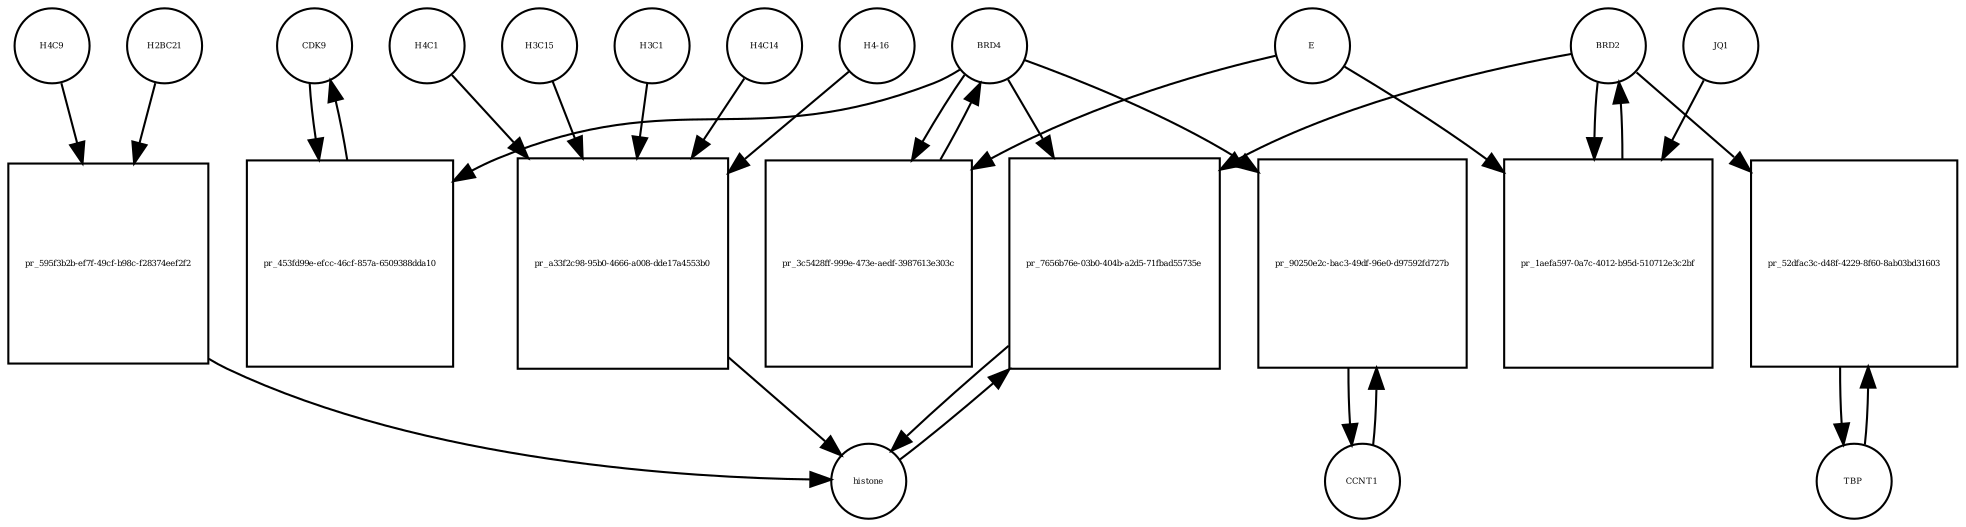 strict digraph  {
CDK9 [annotation="", bipartite=0, cls=macromolecule, fontsize=4, label=CDK9, shape=circle];
"pr_453fd99e-efcc-46cf-857a-6509388dda10" [annotation="", bipartite=1, cls=process, fontsize=4, label="pr_453fd99e-efcc-46cf-857a-6509388dda10", shape=square];
BRD4 [annotation="", bipartite=0, cls=macromolecule, fontsize=4, label=BRD4, shape=circle];
CCNT1 [annotation="", bipartite=0, cls=macromolecule, fontsize=4, label=CCNT1, shape=circle];
"pr_90250e2c-bac3-49df-96e0-d97592fd727b" [annotation="", bipartite=1, cls=process, fontsize=4, label="pr_90250e2c-bac3-49df-96e0-d97592fd727b", shape=square];
histone [annotation="", bipartite=0, cls=complex, fontsize=4, label=histone, shape=circle];
"pr_7656b76e-03b0-404b-a2d5-71fbad55735e" [annotation="", bipartite=1, cls=process, fontsize=4, label="pr_7656b76e-03b0-404b-a2d5-71fbad55735e", shape=square];
BRD2 [annotation="", bipartite=0, cls=macromolecule, fontsize=4, label=BRD2, shape=circle];
"pr_3c5428ff-999e-473e-aedf-3987613e303c" [annotation="", bipartite=1, cls=process, fontsize=4, label="pr_3c5428ff-999e-473e-aedf-3987613e303c", shape=square];
E [annotation=urn_miriam_ncbiprotein_BCD58755, bipartite=0, cls=macromolecule, fontsize=4, label=E, shape=circle];
H4C14 [annotation="", bipartite=0, cls=macromolecule, fontsize=4, label=H4C14, shape=circle];
"pr_a33f2c98-95b0-4666-a008-dde17a4553b0" [annotation="", bipartite=1, cls=process, fontsize=4, label="pr_a33f2c98-95b0-4666-a008-dde17a4553b0", shape=square];
"H4-16" [annotation="", bipartite=0, cls=macromolecule, fontsize=4, label="H4-16", shape=circle];
H4C1 [annotation="", bipartite=0, cls=macromolecule, fontsize=4, label=H4C1, shape=circle];
H3C15 [annotation="", bipartite=0, cls=macromolecule, fontsize=4, label=H3C15, shape=circle];
H3C1 [annotation="", bipartite=0, cls=macromolecule, fontsize=4, label=H3C1, shape=circle];
"pr_1aefa597-0a7c-4012-b95d-510712e3c2bf" [annotation="", bipartite=1, cls=process, fontsize=4, label="pr_1aefa597-0a7c-4012-b95d-510712e3c2bf", shape=square];
JQ1 [annotation="", bipartite=0, cls=macromolecule, fontsize=4, label=JQ1, shape=circle];
TBP [annotation="", bipartite=0, cls=macromolecule, fontsize=4, label=TBP, shape=circle];
"pr_52dfac3c-d48f-4229-8f60-8ab03bd31603" [annotation="", bipartite=1, cls=process, fontsize=4, label="pr_52dfac3c-d48f-4229-8f60-8ab03bd31603", shape=square];
H4C9 [annotation="", bipartite=0, cls=macromolecule, fontsize=4, label=H4C9, shape=circle];
"pr_595f3b2b-ef7f-49cf-b98c-f28374eef2f2" [annotation="", bipartite=1, cls=process, fontsize=4, label="pr_595f3b2b-ef7f-49cf-b98c-f28374eef2f2", shape=square];
H2BC21 [annotation="", bipartite=0, cls=macromolecule, fontsize=4, label=H2BC21, shape=circle];
CDK9 -> "pr_453fd99e-efcc-46cf-857a-6509388dda10"  [annotation="", interaction_type=consumption];
"pr_453fd99e-efcc-46cf-857a-6509388dda10" -> CDK9  [annotation="", interaction_type=production];
BRD4 -> "pr_453fd99e-efcc-46cf-857a-6509388dda10"  [annotation=urn_miriam_taxonomy_10090, interaction_type=catalysis];
BRD4 -> "pr_90250e2c-bac3-49df-96e0-d97592fd727b"  [annotation="", interaction_type=catalysis];
BRD4 -> "pr_7656b76e-03b0-404b-a2d5-71fbad55735e"  [annotation="urn_miriam_doi_10.1038%2Fnsmb.3228.|urn_miriam_doi_10.1016%2Fj.molcel.2008.01.018", interaction_type=catalysis];
BRD4 -> "pr_3c5428ff-999e-473e-aedf-3987613e303c"  [annotation="", interaction_type=consumption];
CCNT1 -> "pr_90250e2c-bac3-49df-96e0-d97592fd727b"  [annotation="", interaction_type=consumption];
"pr_90250e2c-bac3-49df-96e0-d97592fd727b" -> CCNT1  [annotation="", interaction_type=production];
histone -> "pr_7656b76e-03b0-404b-a2d5-71fbad55735e"  [annotation="", interaction_type=consumption];
"pr_7656b76e-03b0-404b-a2d5-71fbad55735e" -> histone  [annotation="", interaction_type=production];
BRD2 -> "pr_7656b76e-03b0-404b-a2d5-71fbad55735e"  [annotation="urn_miriam_doi_10.1038%2Fnsmb.3228.|urn_miriam_doi_10.1016%2Fj.molcel.2008.01.018", interaction_type=catalysis];
BRD2 -> "pr_1aefa597-0a7c-4012-b95d-510712e3c2bf"  [annotation="", interaction_type=consumption];
BRD2 -> "pr_52dfac3c-d48f-4229-8f60-8ab03bd31603"  [annotation="urn_miriam_doi_10.1007%2Fs11010-006-9223-6", interaction_type=catalysis];
"pr_3c5428ff-999e-473e-aedf-3987613e303c" -> BRD4  [annotation="", interaction_type=production];
E -> "pr_3c5428ff-999e-473e-aedf-3987613e303c"  [annotation="urn_miriam_doi_10.1038%2Fs41586-020-2286-9", interaction_type=inhibition];
E -> "pr_1aefa597-0a7c-4012-b95d-510712e3c2bf"  [annotation="urn_miriam_doi_10.1038%2Fs41586-020-2286-9|urn_miriam_doi_10.1080%2F15592294.2018.1469891", interaction_type=inhibition];
H4C14 -> "pr_a33f2c98-95b0-4666-a008-dde17a4553b0"  [annotation="", interaction_type=consumption];
"pr_a33f2c98-95b0-4666-a008-dde17a4553b0" -> histone  [annotation="", interaction_type=production];
"H4-16" -> "pr_a33f2c98-95b0-4666-a008-dde17a4553b0"  [annotation="", interaction_type=consumption];
H4C1 -> "pr_a33f2c98-95b0-4666-a008-dde17a4553b0"  [annotation="", interaction_type=consumption];
H3C15 -> "pr_a33f2c98-95b0-4666-a008-dde17a4553b0"  [annotation="", interaction_type=consumption];
H3C1 -> "pr_a33f2c98-95b0-4666-a008-dde17a4553b0"  [annotation="", interaction_type=consumption];
"pr_1aefa597-0a7c-4012-b95d-510712e3c2bf" -> BRD2  [annotation="", interaction_type=production];
JQ1 -> "pr_1aefa597-0a7c-4012-b95d-510712e3c2bf"  [annotation="urn_miriam_doi_10.1038%2Fs41586-020-2286-9|urn_miriam_doi_10.1080%2F15592294.2018.1469891", interaction_type=inhibition];
TBP -> "pr_52dfac3c-d48f-4229-8f60-8ab03bd31603"  [annotation="", interaction_type=consumption];
"pr_52dfac3c-d48f-4229-8f60-8ab03bd31603" -> TBP  [annotation="", interaction_type=production];
H4C9 -> "pr_595f3b2b-ef7f-49cf-b98c-f28374eef2f2"  [annotation="", interaction_type=consumption];
"pr_595f3b2b-ef7f-49cf-b98c-f28374eef2f2" -> histone  [annotation="", interaction_type=production];
H2BC21 -> "pr_595f3b2b-ef7f-49cf-b98c-f28374eef2f2"  [annotation="", interaction_type=consumption];
}
